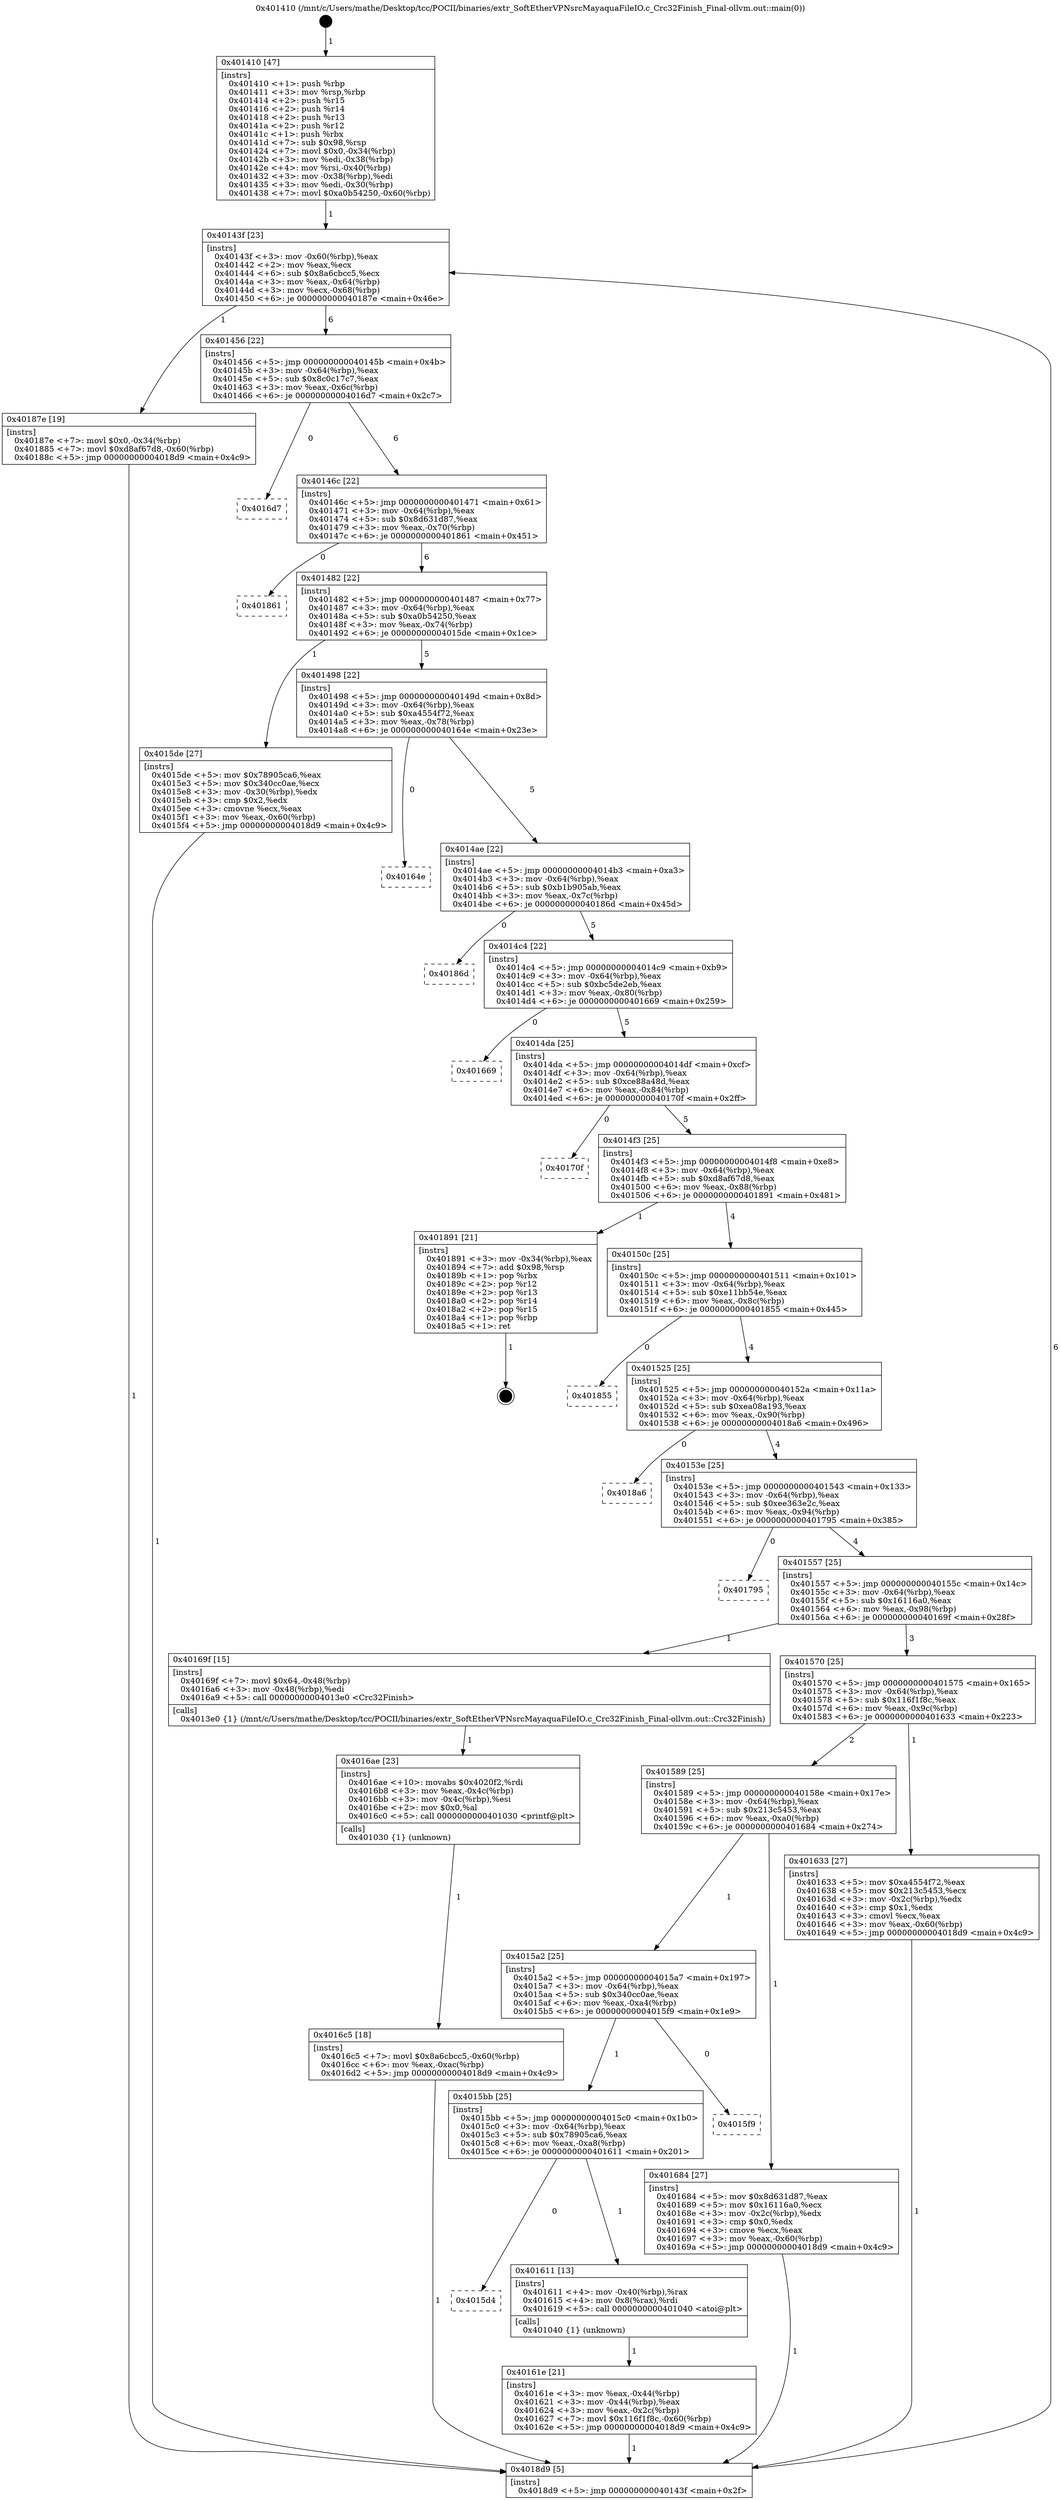 digraph "0x401410" {
  label = "0x401410 (/mnt/c/Users/mathe/Desktop/tcc/POCII/binaries/extr_SoftEtherVPNsrcMayaquaFileIO.c_Crc32Finish_Final-ollvm.out::main(0))"
  labelloc = "t"
  node[shape=record]

  Entry [label="",width=0.3,height=0.3,shape=circle,fillcolor=black,style=filled]
  "0x40143f" [label="{
     0x40143f [23]\l
     | [instrs]\l
     &nbsp;&nbsp;0x40143f \<+3\>: mov -0x60(%rbp),%eax\l
     &nbsp;&nbsp;0x401442 \<+2\>: mov %eax,%ecx\l
     &nbsp;&nbsp;0x401444 \<+6\>: sub $0x8a6cbcc5,%ecx\l
     &nbsp;&nbsp;0x40144a \<+3\>: mov %eax,-0x64(%rbp)\l
     &nbsp;&nbsp;0x40144d \<+3\>: mov %ecx,-0x68(%rbp)\l
     &nbsp;&nbsp;0x401450 \<+6\>: je 000000000040187e \<main+0x46e\>\l
  }"]
  "0x40187e" [label="{
     0x40187e [19]\l
     | [instrs]\l
     &nbsp;&nbsp;0x40187e \<+7\>: movl $0x0,-0x34(%rbp)\l
     &nbsp;&nbsp;0x401885 \<+7\>: movl $0xd8af67d8,-0x60(%rbp)\l
     &nbsp;&nbsp;0x40188c \<+5\>: jmp 00000000004018d9 \<main+0x4c9\>\l
  }"]
  "0x401456" [label="{
     0x401456 [22]\l
     | [instrs]\l
     &nbsp;&nbsp;0x401456 \<+5\>: jmp 000000000040145b \<main+0x4b\>\l
     &nbsp;&nbsp;0x40145b \<+3\>: mov -0x64(%rbp),%eax\l
     &nbsp;&nbsp;0x40145e \<+5\>: sub $0x8c0c17c7,%eax\l
     &nbsp;&nbsp;0x401463 \<+3\>: mov %eax,-0x6c(%rbp)\l
     &nbsp;&nbsp;0x401466 \<+6\>: je 00000000004016d7 \<main+0x2c7\>\l
  }"]
  Exit [label="",width=0.3,height=0.3,shape=circle,fillcolor=black,style=filled,peripheries=2]
  "0x4016d7" [label="{
     0x4016d7\l
  }", style=dashed]
  "0x40146c" [label="{
     0x40146c [22]\l
     | [instrs]\l
     &nbsp;&nbsp;0x40146c \<+5\>: jmp 0000000000401471 \<main+0x61\>\l
     &nbsp;&nbsp;0x401471 \<+3\>: mov -0x64(%rbp),%eax\l
     &nbsp;&nbsp;0x401474 \<+5\>: sub $0x8d631d87,%eax\l
     &nbsp;&nbsp;0x401479 \<+3\>: mov %eax,-0x70(%rbp)\l
     &nbsp;&nbsp;0x40147c \<+6\>: je 0000000000401861 \<main+0x451\>\l
  }"]
  "0x4016c5" [label="{
     0x4016c5 [18]\l
     | [instrs]\l
     &nbsp;&nbsp;0x4016c5 \<+7\>: movl $0x8a6cbcc5,-0x60(%rbp)\l
     &nbsp;&nbsp;0x4016cc \<+6\>: mov %eax,-0xac(%rbp)\l
     &nbsp;&nbsp;0x4016d2 \<+5\>: jmp 00000000004018d9 \<main+0x4c9\>\l
  }"]
  "0x401861" [label="{
     0x401861\l
  }", style=dashed]
  "0x401482" [label="{
     0x401482 [22]\l
     | [instrs]\l
     &nbsp;&nbsp;0x401482 \<+5\>: jmp 0000000000401487 \<main+0x77\>\l
     &nbsp;&nbsp;0x401487 \<+3\>: mov -0x64(%rbp),%eax\l
     &nbsp;&nbsp;0x40148a \<+5\>: sub $0xa0b54250,%eax\l
     &nbsp;&nbsp;0x40148f \<+3\>: mov %eax,-0x74(%rbp)\l
     &nbsp;&nbsp;0x401492 \<+6\>: je 00000000004015de \<main+0x1ce\>\l
  }"]
  "0x4016ae" [label="{
     0x4016ae [23]\l
     | [instrs]\l
     &nbsp;&nbsp;0x4016ae \<+10\>: movabs $0x4020f2,%rdi\l
     &nbsp;&nbsp;0x4016b8 \<+3\>: mov %eax,-0x4c(%rbp)\l
     &nbsp;&nbsp;0x4016bb \<+3\>: mov -0x4c(%rbp),%esi\l
     &nbsp;&nbsp;0x4016be \<+2\>: mov $0x0,%al\l
     &nbsp;&nbsp;0x4016c0 \<+5\>: call 0000000000401030 \<printf@plt\>\l
     | [calls]\l
     &nbsp;&nbsp;0x401030 \{1\} (unknown)\l
  }"]
  "0x4015de" [label="{
     0x4015de [27]\l
     | [instrs]\l
     &nbsp;&nbsp;0x4015de \<+5\>: mov $0x78905ca6,%eax\l
     &nbsp;&nbsp;0x4015e3 \<+5\>: mov $0x340cc0ae,%ecx\l
     &nbsp;&nbsp;0x4015e8 \<+3\>: mov -0x30(%rbp),%edx\l
     &nbsp;&nbsp;0x4015eb \<+3\>: cmp $0x2,%edx\l
     &nbsp;&nbsp;0x4015ee \<+3\>: cmovne %ecx,%eax\l
     &nbsp;&nbsp;0x4015f1 \<+3\>: mov %eax,-0x60(%rbp)\l
     &nbsp;&nbsp;0x4015f4 \<+5\>: jmp 00000000004018d9 \<main+0x4c9\>\l
  }"]
  "0x401498" [label="{
     0x401498 [22]\l
     | [instrs]\l
     &nbsp;&nbsp;0x401498 \<+5\>: jmp 000000000040149d \<main+0x8d\>\l
     &nbsp;&nbsp;0x40149d \<+3\>: mov -0x64(%rbp),%eax\l
     &nbsp;&nbsp;0x4014a0 \<+5\>: sub $0xa4554f72,%eax\l
     &nbsp;&nbsp;0x4014a5 \<+3\>: mov %eax,-0x78(%rbp)\l
     &nbsp;&nbsp;0x4014a8 \<+6\>: je 000000000040164e \<main+0x23e\>\l
  }"]
  "0x4018d9" [label="{
     0x4018d9 [5]\l
     | [instrs]\l
     &nbsp;&nbsp;0x4018d9 \<+5\>: jmp 000000000040143f \<main+0x2f\>\l
  }"]
  "0x401410" [label="{
     0x401410 [47]\l
     | [instrs]\l
     &nbsp;&nbsp;0x401410 \<+1\>: push %rbp\l
     &nbsp;&nbsp;0x401411 \<+3\>: mov %rsp,%rbp\l
     &nbsp;&nbsp;0x401414 \<+2\>: push %r15\l
     &nbsp;&nbsp;0x401416 \<+2\>: push %r14\l
     &nbsp;&nbsp;0x401418 \<+2\>: push %r13\l
     &nbsp;&nbsp;0x40141a \<+2\>: push %r12\l
     &nbsp;&nbsp;0x40141c \<+1\>: push %rbx\l
     &nbsp;&nbsp;0x40141d \<+7\>: sub $0x98,%rsp\l
     &nbsp;&nbsp;0x401424 \<+7\>: movl $0x0,-0x34(%rbp)\l
     &nbsp;&nbsp;0x40142b \<+3\>: mov %edi,-0x38(%rbp)\l
     &nbsp;&nbsp;0x40142e \<+4\>: mov %rsi,-0x40(%rbp)\l
     &nbsp;&nbsp;0x401432 \<+3\>: mov -0x38(%rbp),%edi\l
     &nbsp;&nbsp;0x401435 \<+3\>: mov %edi,-0x30(%rbp)\l
     &nbsp;&nbsp;0x401438 \<+7\>: movl $0xa0b54250,-0x60(%rbp)\l
  }"]
  "0x40161e" [label="{
     0x40161e [21]\l
     | [instrs]\l
     &nbsp;&nbsp;0x40161e \<+3\>: mov %eax,-0x44(%rbp)\l
     &nbsp;&nbsp;0x401621 \<+3\>: mov -0x44(%rbp),%eax\l
     &nbsp;&nbsp;0x401624 \<+3\>: mov %eax,-0x2c(%rbp)\l
     &nbsp;&nbsp;0x401627 \<+7\>: movl $0x116f1f8c,-0x60(%rbp)\l
     &nbsp;&nbsp;0x40162e \<+5\>: jmp 00000000004018d9 \<main+0x4c9\>\l
  }"]
  "0x40164e" [label="{
     0x40164e\l
  }", style=dashed]
  "0x4014ae" [label="{
     0x4014ae [22]\l
     | [instrs]\l
     &nbsp;&nbsp;0x4014ae \<+5\>: jmp 00000000004014b3 \<main+0xa3\>\l
     &nbsp;&nbsp;0x4014b3 \<+3\>: mov -0x64(%rbp),%eax\l
     &nbsp;&nbsp;0x4014b6 \<+5\>: sub $0xb1b905ab,%eax\l
     &nbsp;&nbsp;0x4014bb \<+3\>: mov %eax,-0x7c(%rbp)\l
     &nbsp;&nbsp;0x4014be \<+6\>: je 000000000040186d \<main+0x45d\>\l
  }"]
  "0x4015d4" [label="{
     0x4015d4\l
  }", style=dashed]
  "0x40186d" [label="{
     0x40186d\l
  }", style=dashed]
  "0x4014c4" [label="{
     0x4014c4 [22]\l
     | [instrs]\l
     &nbsp;&nbsp;0x4014c4 \<+5\>: jmp 00000000004014c9 \<main+0xb9\>\l
     &nbsp;&nbsp;0x4014c9 \<+3\>: mov -0x64(%rbp),%eax\l
     &nbsp;&nbsp;0x4014cc \<+5\>: sub $0xbc5de2eb,%eax\l
     &nbsp;&nbsp;0x4014d1 \<+3\>: mov %eax,-0x80(%rbp)\l
     &nbsp;&nbsp;0x4014d4 \<+6\>: je 0000000000401669 \<main+0x259\>\l
  }"]
  "0x401611" [label="{
     0x401611 [13]\l
     | [instrs]\l
     &nbsp;&nbsp;0x401611 \<+4\>: mov -0x40(%rbp),%rax\l
     &nbsp;&nbsp;0x401615 \<+4\>: mov 0x8(%rax),%rdi\l
     &nbsp;&nbsp;0x401619 \<+5\>: call 0000000000401040 \<atoi@plt\>\l
     | [calls]\l
     &nbsp;&nbsp;0x401040 \{1\} (unknown)\l
  }"]
  "0x401669" [label="{
     0x401669\l
  }", style=dashed]
  "0x4014da" [label="{
     0x4014da [25]\l
     | [instrs]\l
     &nbsp;&nbsp;0x4014da \<+5\>: jmp 00000000004014df \<main+0xcf\>\l
     &nbsp;&nbsp;0x4014df \<+3\>: mov -0x64(%rbp),%eax\l
     &nbsp;&nbsp;0x4014e2 \<+5\>: sub $0xce88a48d,%eax\l
     &nbsp;&nbsp;0x4014e7 \<+6\>: mov %eax,-0x84(%rbp)\l
     &nbsp;&nbsp;0x4014ed \<+6\>: je 000000000040170f \<main+0x2ff\>\l
  }"]
  "0x4015bb" [label="{
     0x4015bb [25]\l
     | [instrs]\l
     &nbsp;&nbsp;0x4015bb \<+5\>: jmp 00000000004015c0 \<main+0x1b0\>\l
     &nbsp;&nbsp;0x4015c0 \<+3\>: mov -0x64(%rbp),%eax\l
     &nbsp;&nbsp;0x4015c3 \<+5\>: sub $0x78905ca6,%eax\l
     &nbsp;&nbsp;0x4015c8 \<+6\>: mov %eax,-0xa8(%rbp)\l
     &nbsp;&nbsp;0x4015ce \<+6\>: je 0000000000401611 \<main+0x201\>\l
  }"]
  "0x40170f" [label="{
     0x40170f\l
  }", style=dashed]
  "0x4014f3" [label="{
     0x4014f3 [25]\l
     | [instrs]\l
     &nbsp;&nbsp;0x4014f3 \<+5\>: jmp 00000000004014f8 \<main+0xe8\>\l
     &nbsp;&nbsp;0x4014f8 \<+3\>: mov -0x64(%rbp),%eax\l
     &nbsp;&nbsp;0x4014fb \<+5\>: sub $0xd8af67d8,%eax\l
     &nbsp;&nbsp;0x401500 \<+6\>: mov %eax,-0x88(%rbp)\l
     &nbsp;&nbsp;0x401506 \<+6\>: je 0000000000401891 \<main+0x481\>\l
  }"]
  "0x4015f9" [label="{
     0x4015f9\l
  }", style=dashed]
  "0x401891" [label="{
     0x401891 [21]\l
     | [instrs]\l
     &nbsp;&nbsp;0x401891 \<+3\>: mov -0x34(%rbp),%eax\l
     &nbsp;&nbsp;0x401894 \<+7\>: add $0x98,%rsp\l
     &nbsp;&nbsp;0x40189b \<+1\>: pop %rbx\l
     &nbsp;&nbsp;0x40189c \<+2\>: pop %r12\l
     &nbsp;&nbsp;0x40189e \<+2\>: pop %r13\l
     &nbsp;&nbsp;0x4018a0 \<+2\>: pop %r14\l
     &nbsp;&nbsp;0x4018a2 \<+2\>: pop %r15\l
     &nbsp;&nbsp;0x4018a4 \<+1\>: pop %rbp\l
     &nbsp;&nbsp;0x4018a5 \<+1\>: ret\l
  }"]
  "0x40150c" [label="{
     0x40150c [25]\l
     | [instrs]\l
     &nbsp;&nbsp;0x40150c \<+5\>: jmp 0000000000401511 \<main+0x101\>\l
     &nbsp;&nbsp;0x401511 \<+3\>: mov -0x64(%rbp),%eax\l
     &nbsp;&nbsp;0x401514 \<+5\>: sub $0xe11bb54e,%eax\l
     &nbsp;&nbsp;0x401519 \<+6\>: mov %eax,-0x8c(%rbp)\l
     &nbsp;&nbsp;0x40151f \<+6\>: je 0000000000401855 \<main+0x445\>\l
  }"]
  "0x4015a2" [label="{
     0x4015a2 [25]\l
     | [instrs]\l
     &nbsp;&nbsp;0x4015a2 \<+5\>: jmp 00000000004015a7 \<main+0x197\>\l
     &nbsp;&nbsp;0x4015a7 \<+3\>: mov -0x64(%rbp),%eax\l
     &nbsp;&nbsp;0x4015aa \<+5\>: sub $0x340cc0ae,%eax\l
     &nbsp;&nbsp;0x4015af \<+6\>: mov %eax,-0xa4(%rbp)\l
     &nbsp;&nbsp;0x4015b5 \<+6\>: je 00000000004015f9 \<main+0x1e9\>\l
  }"]
  "0x401855" [label="{
     0x401855\l
  }", style=dashed]
  "0x401525" [label="{
     0x401525 [25]\l
     | [instrs]\l
     &nbsp;&nbsp;0x401525 \<+5\>: jmp 000000000040152a \<main+0x11a\>\l
     &nbsp;&nbsp;0x40152a \<+3\>: mov -0x64(%rbp),%eax\l
     &nbsp;&nbsp;0x40152d \<+5\>: sub $0xea08a193,%eax\l
     &nbsp;&nbsp;0x401532 \<+6\>: mov %eax,-0x90(%rbp)\l
     &nbsp;&nbsp;0x401538 \<+6\>: je 00000000004018a6 \<main+0x496\>\l
  }"]
  "0x401684" [label="{
     0x401684 [27]\l
     | [instrs]\l
     &nbsp;&nbsp;0x401684 \<+5\>: mov $0x8d631d87,%eax\l
     &nbsp;&nbsp;0x401689 \<+5\>: mov $0x16116a0,%ecx\l
     &nbsp;&nbsp;0x40168e \<+3\>: mov -0x2c(%rbp),%edx\l
     &nbsp;&nbsp;0x401691 \<+3\>: cmp $0x0,%edx\l
     &nbsp;&nbsp;0x401694 \<+3\>: cmove %ecx,%eax\l
     &nbsp;&nbsp;0x401697 \<+3\>: mov %eax,-0x60(%rbp)\l
     &nbsp;&nbsp;0x40169a \<+5\>: jmp 00000000004018d9 \<main+0x4c9\>\l
  }"]
  "0x4018a6" [label="{
     0x4018a6\l
  }", style=dashed]
  "0x40153e" [label="{
     0x40153e [25]\l
     | [instrs]\l
     &nbsp;&nbsp;0x40153e \<+5\>: jmp 0000000000401543 \<main+0x133\>\l
     &nbsp;&nbsp;0x401543 \<+3\>: mov -0x64(%rbp),%eax\l
     &nbsp;&nbsp;0x401546 \<+5\>: sub $0xee363e2c,%eax\l
     &nbsp;&nbsp;0x40154b \<+6\>: mov %eax,-0x94(%rbp)\l
     &nbsp;&nbsp;0x401551 \<+6\>: je 0000000000401795 \<main+0x385\>\l
  }"]
  "0x401589" [label="{
     0x401589 [25]\l
     | [instrs]\l
     &nbsp;&nbsp;0x401589 \<+5\>: jmp 000000000040158e \<main+0x17e\>\l
     &nbsp;&nbsp;0x40158e \<+3\>: mov -0x64(%rbp),%eax\l
     &nbsp;&nbsp;0x401591 \<+5\>: sub $0x213c5453,%eax\l
     &nbsp;&nbsp;0x401596 \<+6\>: mov %eax,-0xa0(%rbp)\l
     &nbsp;&nbsp;0x40159c \<+6\>: je 0000000000401684 \<main+0x274\>\l
  }"]
  "0x401795" [label="{
     0x401795\l
  }", style=dashed]
  "0x401557" [label="{
     0x401557 [25]\l
     | [instrs]\l
     &nbsp;&nbsp;0x401557 \<+5\>: jmp 000000000040155c \<main+0x14c\>\l
     &nbsp;&nbsp;0x40155c \<+3\>: mov -0x64(%rbp),%eax\l
     &nbsp;&nbsp;0x40155f \<+5\>: sub $0x16116a0,%eax\l
     &nbsp;&nbsp;0x401564 \<+6\>: mov %eax,-0x98(%rbp)\l
     &nbsp;&nbsp;0x40156a \<+6\>: je 000000000040169f \<main+0x28f\>\l
  }"]
  "0x401633" [label="{
     0x401633 [27]\l
     | [instrs]\l
     &nbsp;&nbsp;0x401633 \<+5\>: mov $0xa4554f72,%eax\l
     &nbsp;&nbsp;0x401638 \<+5\>: mov $0x213c5453,%ecx\l
     &nbsp;&nbsp;0x40163d \<+3\>: mov -0x2c(%rbp),%edx\l
     &nbsp;&nbsp;0x401640 \<+3\>: cmp $0x1,%edx\l
     &nbsp;&nbsp;0x401643 \<+3\>: cmovl %ecx,%eax\l
     &nbsp;&nbsp;0x401646 \<+3\>: mov %eax,-0x60(%rbp)\l
     &nbsp;&nbsp;0x401649 \<+5\>: jmp 00000000004018d9 \<main+0x4c9\>\l
  }"]
  "0x40169f" [label="{
     0x40169f [15]\l
     | [instrs]\l
     &nbsp;&nbsp;0x40169f \<+7\>: movl $0x64,-0x48(%rbp)\l
     &nbsp;&nbsp;0x4016a6 \<+3\>: mov -0x48(%rbp),%edi\l
     &nbsp;&nbsp;0x4016a9 \<+5\>: call 00000000004013e0 \<Crc32Finish\>\l
     | [calls]\l
     &nbsp;&nbsp;0x4013e0 \{1\} (/mnt/c/Users/mathe/Desktop/tcc/POCII/binaries/extr_SoftEtherVPNsrcMayaquaFileIO.c_Crc32Finish_Final-ollvm.out::Crc32Finish)\l
  }"]
  "0x401570" [label="{
     0x401570 [25]\l
     | [instrs]\l
     &nbsp;&nbsp;0x401570 \<+5\>: jmp 0000000000401575 \<main+0x165\>\l
     &nbsp;&nbsp;0x401575 \<+3\>: mov -0x64(%rbp),%eax\l
     &nbsp;&nbsp;0x401578 \<+5\>: sub $0x116f1f8c,%eax\l
     &nbsp;&nbsp;0x40157d \<+6\>: mov %eax,-0x9c(%rbp)\l
     &nbsp;&nbsp;0x401583 \<+6\>: je 0000000000401633 \<main+0x223\>\l
  }"]
  Entry -> "0x401410" [label=" 1"]
  "0x40143f" -> "0x40187e" [label=" 1"]
  "0x40143f" -> "0x401456" [label=" 6"]
  "0x401891" -> Exit [label=" 1"]
  "0x401456" -> "0x4016d7" [label=" 0"]
  "0x401456" -> "0x40146c" [label=" 6"]
  "0x40187e" -> "0x4018d9" [label=" 1"]
  "0x40146c" -> "0x401861" [label=" 0"]
  "0x40146c" -> "0x401482" [label=" 6"]
  "0x4016c5" -> "0x4018d9" [label=" 1"]
  "0x401482" -> "0x4015de" [label=" 1"]
  "0x401482" -> "0x401498" [label=" 5"]
  "0x4015de" -> "0x4018d9" [label=" 1"]
  "0x401410" -> "0x40143f" [label=" 1"]
  "0x4018d9" -> "0x40143f" [label=" 6"]
  "0x4016ae" -> "0x4016c5" [label=" 1"]
  "0x401498" -> "0x40164e" [label=" 0"]
  "0x401498" -> "0x4014ae" [label=" 5"]
  "0x40169f" -> "0x4016ae" [label=" 1"]
  "0x4014ae" -> "0x40186d" [label=" 0"]
  "0x4014ae" -> "0x4014c4" [label=" 5"]
  "0x401684" -> "0x4018d9" [label=" 1"]
  "0x4014c4" -> "0x401669" [label=" 0"]
  "0x4014c4" -> "0x4014da" [label=" 5"]
  "0x401633" -> "0x4018d9" [label=" 1"]
  "0x4014da" -> "0x40170f" [label=" 0"]
  "0x4014da" -> "0x4014f3" [label=" 5"]
  "0x401611" -> "0x40161e" [label=" 1"]
  "0x4014f3" -> "0x401891" [label=" 1"]
  "0x4014f3" -> "0x40150c" [label=" 4"]
  "0x4015bb" -> "0x4015d4" [label=" 0"]
  "0x40150c" -> "0x401855" [label=" 0"]
  "0x40150c" -> "0x401525" [label=" 4"]
  "0x40161e" -> "0x4018d9" [label=" 1"]
  "0x401525" -> "0x4018a6" [label=" 0"]
  "0x401525" -> "0x40153e" [label=" 4"]
  "0x4015a2" -> "0x4015bb" [label=" 1"]
  "0x40153e" -> "0x401795" [label=" 0"]
  "0x40153e" -> "0x401557" [label=" 4"]
  "0x4015bb" -> "0x401611" [label=" 1"]
  "0x401557" -> "0x40169f" [label=" 1"]
  "0x401557" -> "0x401570" [label=" 3"]
  "0x401589" -> "0x4015a2" [label=" 1"]
  "0x401570" -> "0x401633" [label=" 1"]
  "0x401570" -> "0x401589" [label=" 2"]
  "0x4015a2" -> "0x4015f9" [label=" 0"]
  "0x401589" -> "0x401684" [label=" 1"]
}
